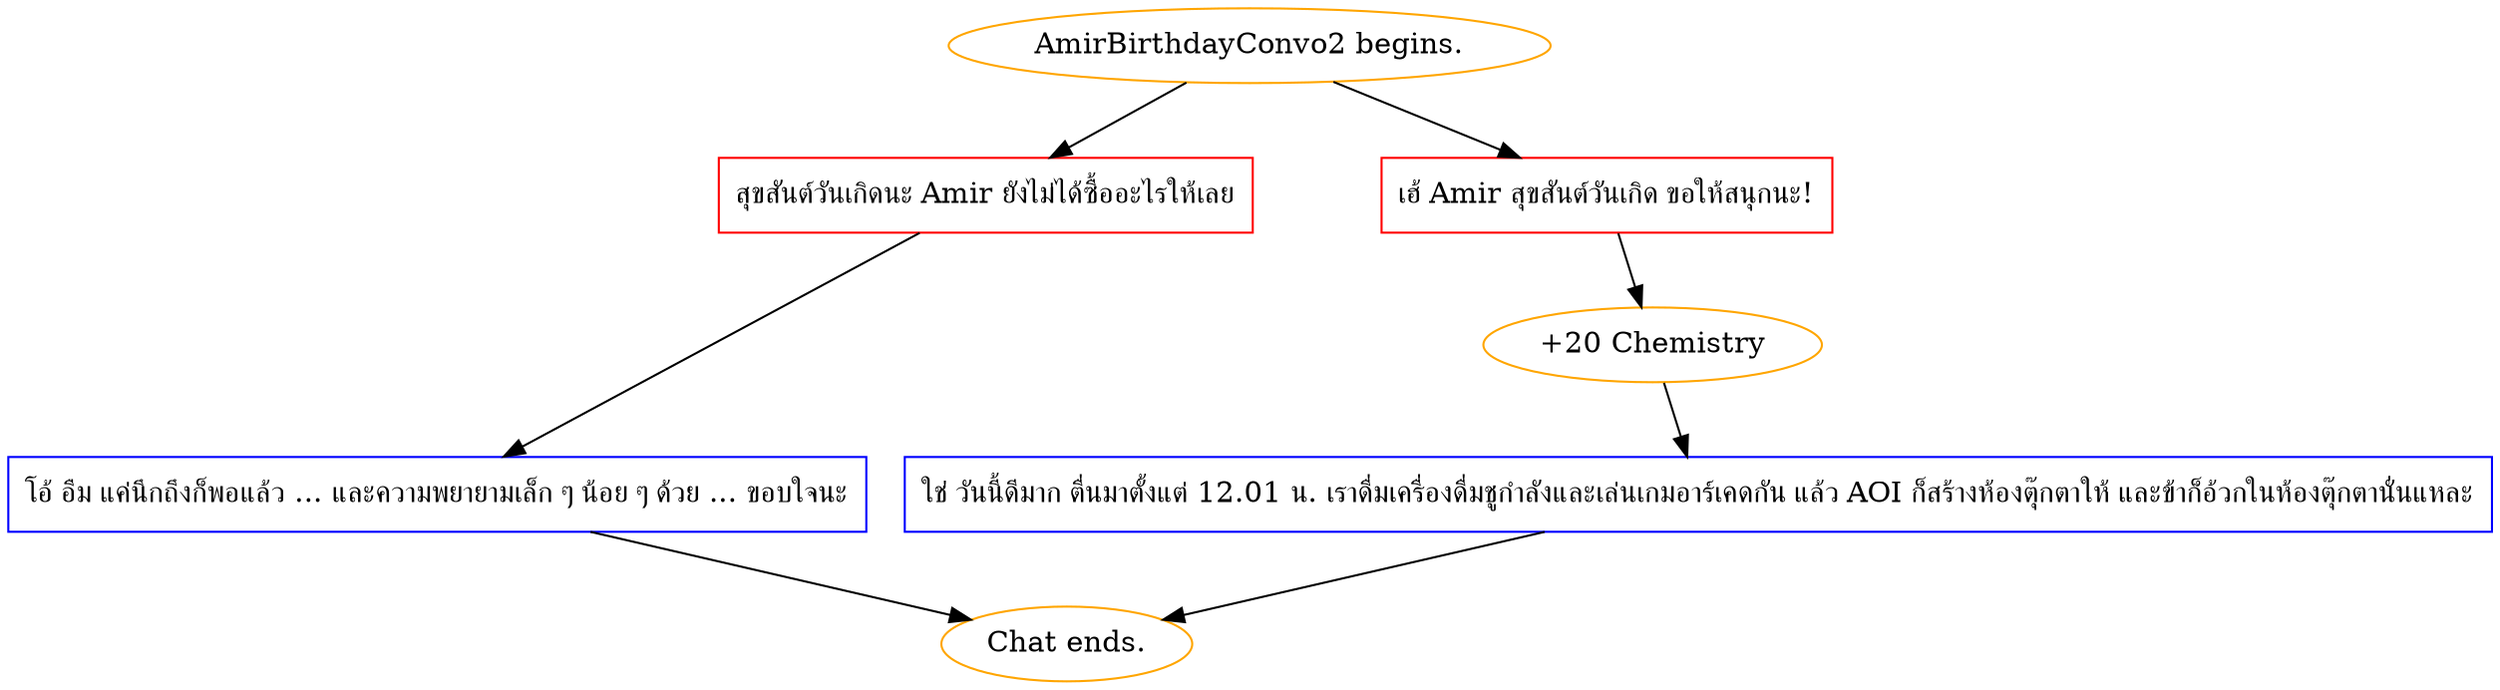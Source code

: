 digraph {
	"AmirBirthdayConvo2 begins." [color=orange];
		"AmirBirthdayConvo2 begins." -> j1338794513;
		"AmirBirthdayConvo2 begins." -> j245687896;
	j1338794513 [label="สุขสันต์วันเกิดนะ Amir ยังไม่ได้ซื้ออะไรให้เลย",shape=box,color=red];
		j1338794513 -> j1861364364;
	j245687896 [label="เฮ้ Amir สุขสันต์วันเกิด ขอให้สนุกนะ!",shape=box,color=red];
		j245687896 -> j3293419331;
	j1861364364 [label="โอ้ อืม แค่นึกถึงก็พอแล้ว ... และความพยายามเล็ก ๆ น้อย ๆ ด้วย ... ขอบใจนะ",shape=box,color=blue];
		j1861364364 -> "Chat ends.";
	j3293419331 [label="+20 Chemistry",color=orange];
		j3293419331 -> j3860608673;
	"Chat ends." [color=orange];
	j3860608673 [label="ใช่ วันนี้ดีมาก ตื่นมาตั้งแต่ 12.01 น. เราดื่มเครื่องดื่มชูกำลังและเล่นเกมอาร์เคดกัน แล้ว AOI ก็สร้างห้องตุ๊กตาให้ และข้าก็อ้วกในห้องตุ๊กตานั่นแหละ",shape=box,color=blue];
		j3860608673 -> "Chat ends.";
}